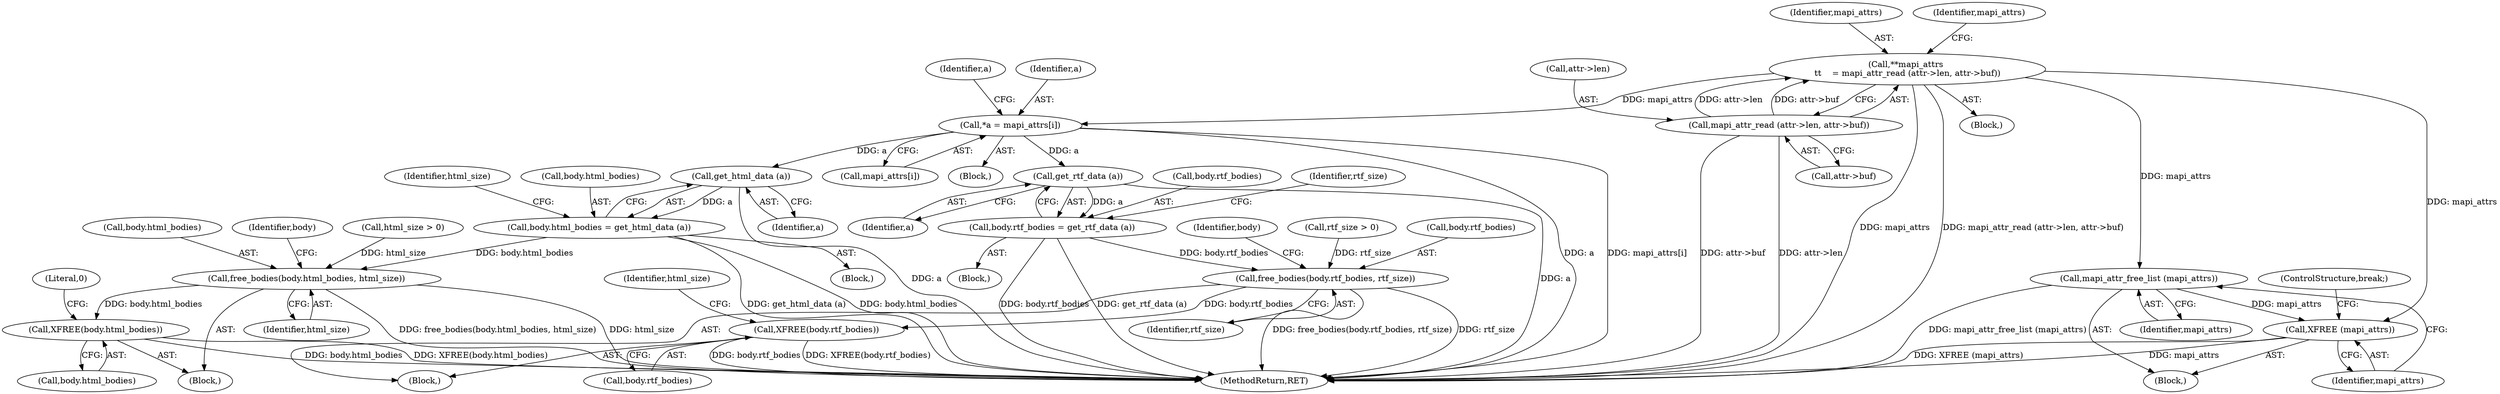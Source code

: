 digraph "0_tnef_8dccf79857ceeb7a6d3e42c1e762e7b865d5344d_1@API" {
"1000228" [label="(Call,**mapi_attrs \n\t\t    = mapi_attr_read (attr->len, attr->buf))"];
"1000230" [label="(Call,mapi_attr_read (attr->len, attr->buf))"];
"1000252" [label="(Call,*a = mapi_attrs[i])"];
"1000274" [label="(Call,get_html_data (a))"];
"1000270" [label="(Call,body.html_bodies = get_html_data (a))"];
"1000449" [label="(Call,free_bodies(body.html_bodies, html_size))"];
"1000454" [label="(Call,XFREE(body.html_bodies))"];
"1000299" [label="(Call,get_rtf_data (a))"];
"1000295" [label="(Call,body.rtf_bodies = get_rtf_data (a))"];
"1000435" [label="(Call,free_bodies(body.rtf_bodies, rtf_size))"];
"1000440" [label="(Call,XFREE(body.rtf_bodies))"];
"1000306" [label="(Call,mapi_attr_free_list (mapi_attrs))"];
"1000308" [label="(Call,XFREE (mapi_attrs))"];
"1000294" [label="(Block,)"];
"1000299" [label="(Call,get_rtf_data (a))"];
"1000440" [label="(Call,XFREE(body.rtf_bodies))"];
"1000226" [label="(Block,)"];
"1000254" [label="(Call,mapi_attrs[i])"];
"1000275" [label="(Identifier,a)"];
"1000455" [label="(Call,body.html_bodies)"];
"1000239" [label="(Block,)"];
"1000310" [label="(ControlStructure,break;)"];
"1000277" [label="(Identifier,html_size)"];
"1000454" [label="(Call,XFREE(body.html_bodies))"];
"1000436" [label="(Call,body.rtf_bodies)"];
"1000252" [label="(Call,*a = mapi_attrs[i])"];
"1000309" [label="(Identifier,mapi_attrs)"];
"1000435" [label="(Call,free_bodies(body.rtf_bodies, rtf_size))"];
"1000295" [label="(Call,body.rtf_bodies = get_rtf_data (a))"];
"1000296" [label="(Call,body.rtf_bodies)"];
"1000253" [label="(Identifier,a)"];
"1000230" [label="(Call,mapi_attr_read (attr->len, attr->buf))"];
"1000439" [label="(Identifier,rtf_size)"];
"1000261" [label="(Identifier,a)"];
"1000453" [label="(Identifier,html_size)"];
"1000269" [label="(Block,)"];
"1000250" [label="(Block,)"];
"1000441" [label="(Call,body.rtf_bodies)"];
"1000234" [label="(Call,attr->buf)"];
"1000442" [label="(Identifier,body)"];
"1000229" [label="(Identifier,mapi_attrs)"];
"1000302" [label="(Identifier,rtf_size)"];
"1000431" [label="(Call,rtf_size > 0)"];
"1000231" [label="(Call,attr->len)"];
"1000306" [label="(Call,mapi_attr_free_list (mapi_attrs))"];
"1000446" [label="(Identifier,html_size)"];
"1000271" [label="(Call,body.html_bodies)"];
"1000228" [label="(Call,**mapi_attrs \n\t\t    = mapi_attr_read (attr->len, attr->buf))"];
"1000238" [label="(Identifier,mapi_attrs)"];
"1000450" [label="(Call,body.html_bodies)"];
"1000456" [label="(Identifier,body)"];
"1000300" [label="(Identifier,a)"];
"1000445" [label="(Call,html_size > 0)"];
"1000434" [label="(Block,)"];
"1000308" [label="(Call,XFREE (mapi_attrs))"];
"1000448" [label="(Block,)"];
"1000307" [label="(Identifier,mapi_attrs)"];
"1000449" [label="(Call,free_bodies(body.html_bodies, html_size))"];
"1000270" [label="(Call,body.html_bodies = get_html_data (a))"];
"1000459" [label="(Literal,0)"];
"1000274" [label="(Call,get_html_data (a))"];
"1000460" [label="(MethodReturn,RET)"];
"1000228" -> "1000226"  [label="AST: "];
"1000228" -> "1000230"  [label="CFG: "];
"1000229" -> "1000228"  [label="AST: "];
"1000230" -> "1000228"  [label="AST: "];
"1000238" -> "1000228"  [label="CFG: "];
"1000228" -> "1000460"  [label="DDG: mapi_attrs"];
"1000228" -> "1000460"  [label="DDG: mapi_attr_read (attr->len, attr->buf)"];
"1000230" -> "1000228"  [label="DDG: attr->len"];
"1000230" -> "1000228"  [label="DDG: attr->buf"];
"1000228" -> "1000252"  [label="DDG: mapi_attrs"];
"1000228" -> "1000306"  [label="DDG: mapi_attrs"];
"1000228" -> "1000308"  [label="DDG: mapi_attrs"];
"1000230" -> "1000234"  [label="CFG: "];
"1000231" -> "1000230"  [label="AST: "];
"1000234" -> "1000230"  [label="AST: "];
"1000230" -> "1000460"  [label="DDG: attr->len"];
"1000230" -> "1000460"  [label="DDG: attr->buf"];
"1000252" -> "1000250"  [label="AST: "];
"1000252" -> "1000254"  [label="CFG: "];
"1000253" -> "1000252"  [label="AST: "];
"1000254" -> "1000252"  [label="AST: "];
"1000261" -> "1000252"  [label="CFG: "];
"1000252" -> "1000460"  [label="DDG: a"];
"1000252" -> "1000460"  [label="DDG: mapi_attrs[i]"];
"1000252" -> "1000274"  [label="DDG: a"];
"1000252" -> "1000299"  [label="DDG: a"];
"1000274" -> "1000270"  [label="AST: "];
"1000274" -> "1000275"  [label="CFG: "];
"1000275" -> "1000274"  [label="AST: "];
"1000270" -> "1000274"  [label="CFG: "];
"1000274" -> "1000460"  [label="DDG: a"];
"1000274" -> "1000270"  [label="DDG: a"];
"1000270" -> "1000269"  [label="AST: "];
"1000271" -> "1000270"  [label="AST: "];
"1000277" -> "1000270"  [label="CFG: "];
"1000270" -> "1000460"  [label="DDG: get_html_data (a)"];
"1000270" -> "1000460"  [label="DDG: body.html_bodies"];
"1000270" -> "1000449"  [label="DDG: body.html_bodies"];
"1000449" -> "1000448"  [label="AST: "];
"1000449" -> "1000453"  [label="CFG: "];
"1000450" -> "1000449"  [label="AST: "];
"1000453" -> "1000449"  [label="AST: "];
"1000456" -> "1000449"  [label="CFG: "];
"1000449" -> "1000460"  [label="DDG: free_bodies(body.html_bodies, html_size)"];
"1000449" -> "1000460"  [label="DDG: html_size"];
"1000445" -> "1000449"  [label="DDG: html_size"];
"1000449" -> "1000454"  [label="DDG: body.html_bodies"];
"1000454" -> "1000448"  [label="AST: "];
"1000454" -> "1000455"  [label="CFG: "];
"1000455" -> "1000454"  [label="AST: "];
"1000459" -> "1000454"  [label="CFG: "];
"1000454" -> "1000460"  [label="DDG: body.html_bodies"];
"1000454" -> "1000460"  [label="DDG: XFREE(body.html_bodies)"];
"1000299" -> "1000295"  [label="AST: "];
"1000299" -> "1000300"  [label="CFG: "];
"1000300" -> "1000299"  [label="AST: "];
"1000295" -> "1000299"  [label="CFG: "];
"1000299" -> "1000460"  [label="DDG: a"];
"1000299" -> "1000295"  [label="DDG: a"];
"1000295" -> "1000294"  [label="AST: "];
"1000296" -> "1000295"  [label="AST: "];
"1000302" -> "1000295"  [label="CFG: "];
"1000295" -> "1000460"  [label="DDG: body.rtf_bodies"];
"1000295" -> "1000460"  [label="DDG: get_rtf_data (a)"];
"1000295" -> "1000435"  [label="DDG: body.rtf_bodies"];
"1000435" -> "1000434"  [label="AST: "];
"1000435" -> "1000439"  [label="CFG: "];
"1000436" -> "1000435"  [label="AST: "];
"1000439" -> "1000435"  [label="AST: "];
"1000442" -> "1000435"  [label="CFG: "];
"1000435" -> "1000460"  [label="DDG: free_bodies(body.rtf_bodies, rtf_size)"];
"1000435" -> "1000460"  [label="DDG: rtf_size"];
"1000431" -> "1000435"  [label="DDG: rtf_size"];
"1000435" -> "1000440"  [label="DDG: body.rtf_bodies"];
"1000440" -> "1000434"  [label="AST: "];
"1000440" -> "1000441"  [label="CFG: "];
"1000441" -> "1000440"  [label="AST: "];
"1000446" -> "1000440"  [label="CFG: "];
"1000440" -> "1000460"  [label="DDG: XFREE(body.rtf_bodies)"];
"1000440" -> "1000460"  [label="DDG: body.rtf_bodies"];
"1000306" -> "1000239"  [label="AST: "];
"1000306" -> "1000307"  [label="CFG: "];
"1000307" -> "1000306"  [label="AST: "];
"1000309" -> "1000306"  [label="CFG: "];
"1000306" -> "1000460"  [label="DDG: mapi_attr_free_list (mapi_attrs)"];
"1000306" -> "1000308"  [label="DDG: mapi_attrs"];
"1000308" -> "1000239"  [label="AST: "];
"1000308" -> "1000309"  [label="CFG: "];
"1000309" -> "1000308"  [label="AST: "];
"1000310" -> "1000308"  [label="CFG: "];
"1000308" -> "1000460"  [label="DDG: mapi_attrs"];
"1000308" -> "1000460"  [label="DDG: XFREE (mapi_attrs)"];
}
